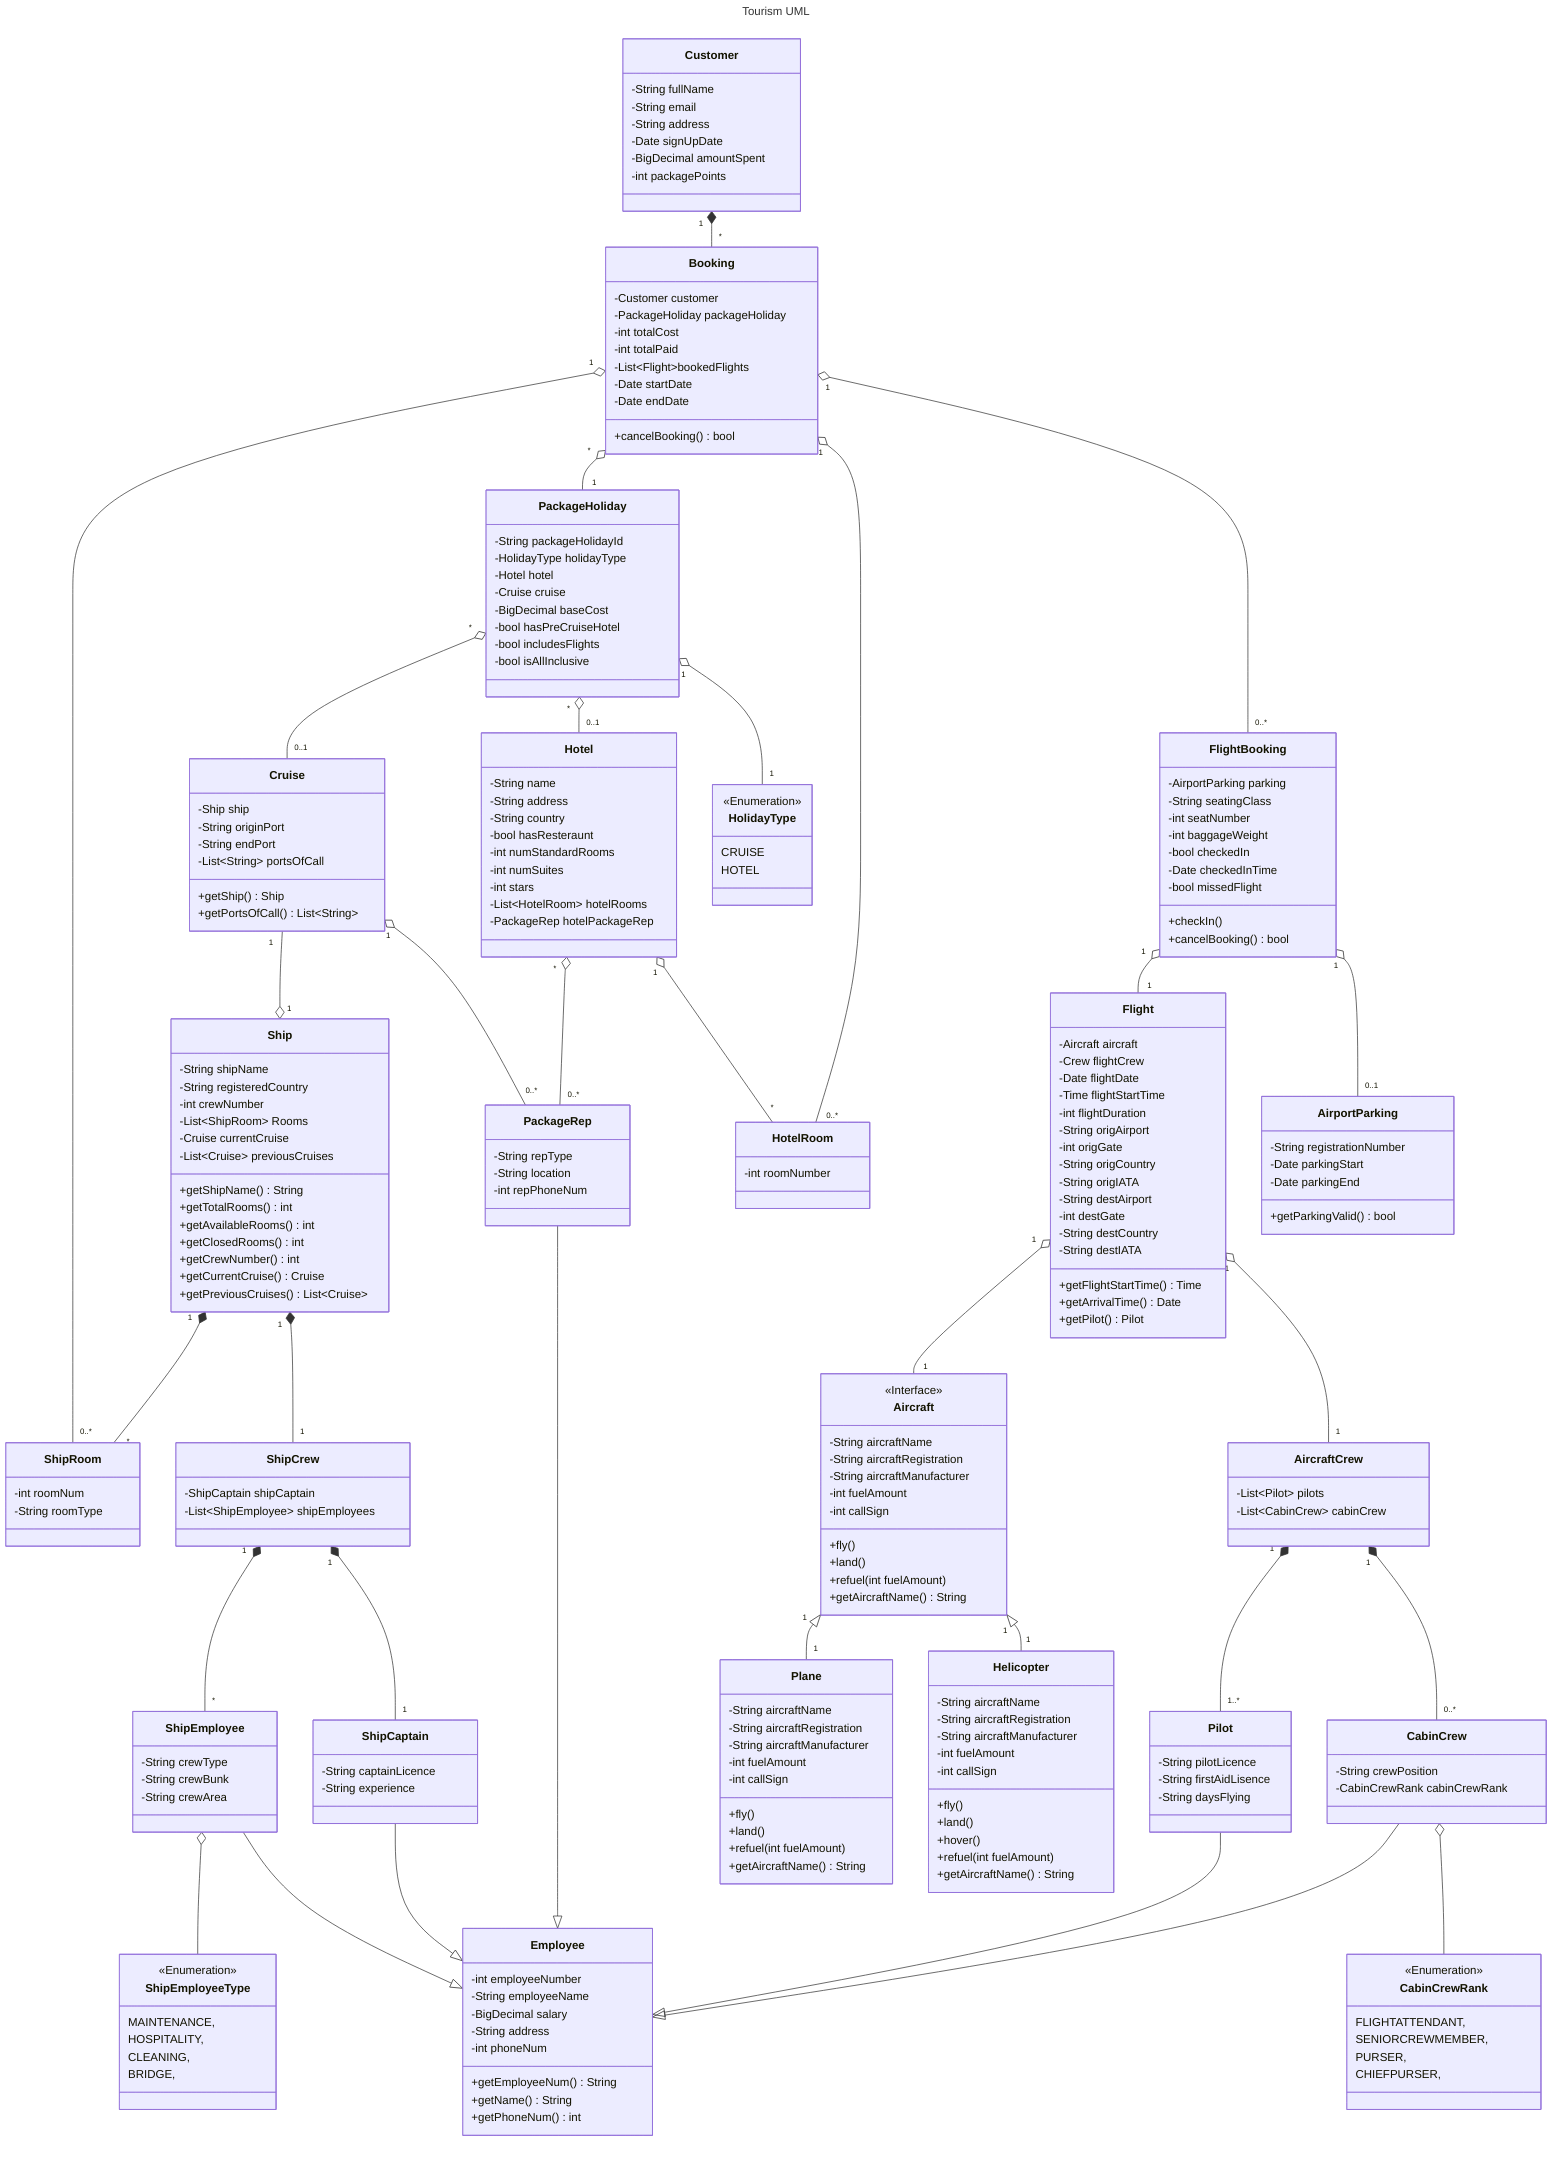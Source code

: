 ---
title: Tourism UML
---

classDiagram
  %% Booking relations
  Customer "1" *-- "*" Booking
  Booking "1" o-- "0..*" ShipRoom
  Booking "*" o-- "1" PackageHoliday
  Booking "1" o-- "0..*" HotelRoom

  %% Package holiday relations
  PackageHoliday "*" o-- "0..1" Cruise
  PackageHoliday "*" o-- "0..1" Hotel
  PackageHoliday "1" o-- "1" HolidayType

  Flight "1" o-- "1" Aircraft 
  Booking "1" o-- "0..*" FlightBooking
  AircraftCrew "1" *-- "1..*" Pilot
  AircraftCrew "1" *-- "0..*" CabinCrew
  Flight "1" o-- "1" AircraftCrew 
  FlightBooking "1" o-- "1" Flight
  FlightBooking "1" o-- "0..1" AirportParking
  Cruise "1" --o "1" Ship


  %% Flight
  Aircraft "1" <|-- "1" Plane
  Aircraft "1" <|-- "1" Helicopter

  Ship "1" *-- "*" ShipRoom
  Ship "1" *-- "1" ShipCrew
  ShipCrew "1" *-- "*" ShipEmployee
  ShipCrew "1" *-- "1" ShipCaptain
  Cruise "1" o-- "0..*" PackageRep

  %% Hotel relations
  Hotel "*" o-- "0..*" PackageRep
  Hotel "1" o-- "*" HotelRoom

  %% Employee relations
  Pilot --|> Employee
  CabinCrew --|> Employee
  CabinCrew o-- CabinCrewRank
  ShipEmployee o-- ShipEmployeeType
  ShipEmployee --|> Employee
  ShipCaptain --|> Employee
  PackageRep --|> Employee

  %% Booking classes
  class Customer{
    -String fullName
    -String email
    -String address
    -Date signUpDate
    -BigDecimal amountSpent
    -int packagePoints
  }
  class Booking{
    -Customer customer
    -PackageHoliday packageHoliday
    -int totalCost
    -int totalPaid
    -List~Flight~bookedFlights 
    -Date startDate
    -Date endDate
    +cancelBooking() bool
  }
  class PackageHoliday{
    -String packageHolidayId
    -HolidayType holidayType
    -Hotel hotel
    -Cruise cruise
    -BigDecimal baseCost
    -bool hasPreCruiseHotel
    -bool includesFlights
    -bool isAllInclusive
  }
  class AirportParking{
    -String registrationNumber
    -Date parkingStart
    -Date parkingEnd
    +getParkingValid() bool
  }
  class FlightBooking{
    -AirportParking parking
    -String seatingClass
    -int seatNumber
    -int baggageWeight
    -bool checkedIn
    -Date checkedInTime
    -bool missedFlight
    +checkIn()
    +cancelBooking() bool
  }

  %% Transport classes
  class Flight{
    -Aircraft aircraft
    -Crew flightCrew
    -Date flightDate
    -Time flightStartTime
    -int flightDuration
    -String origAirport
    -int origGate
    -String origCountry
    -String origIATA
    -String destAirport
    -int destGate
    -String destCountry
    -String destIATA
    +getFlightStartTime() Time
    +getArrivalTime() Date
    +getPilot() Pilot
  }
  class Cruise{
    -Ship ship
    -String originPort
    -String endPort
    -List~String~ portsOfCall
    +getShip() Ship
    +getPortsOfCall() List~String~
  }
  class ShipRoom{
    -int roomNum
    -String roomType
  }
  class Ship{
    -String shipName
    -String registeredCountry
    -int crewNumber
    -List~ShipRoom~ Rooms
    -Cruise currentCruise
    -List~Cruise~ previousCruises
    +getShipName() String
    +getTotalRooms() int
    +getAvailableRooms() int
    +getClosedRooms() int
    +getCrewNumber() int
    +getCurrentCruise() Cruise
    +getPreviousCruises() List~Cruise~
  }
  class Aircraft{
    <<Interface>>
    -String aircraftName
    -String aircraftRegistration
    -String aircraftManufacturer
    -int fuelAmount
    -int callSign
    +fly()
    +land()
    +refuel(int fuelAmount)
    +getAircraftName() String
  }
  class Helicopter{
    -String aircraftName
    -String aircraftRegistration
    -String aircraftManufacturer
    -int fuelAmount
    -int callSign
    +fly()
    +land()
    +hover()
    +refuel(int fuelAmount)
    +getAircraftName() String
  }
  class Plane{
    -String aircraftName
    -String aircraftRegistration
    -String aircraftManufacturer
    -int fuelAmount
    -int callSign
    +fly()
    +land()
    +refuel(int fuelAmount)
    +getAircraftName() String
  }

  class HotelRoom{
    -int roomNumber
  }

  %% Hotel classes
  class Hotel{
    -String name
    -String address
    -String country
    -bool hasResteraunt 
    -int numStandardRooms
    -int numSuites
    -int stars
    -List~HotelRoom~ hotelRooms
    -PackageRep hotelPackageRep
  }

  %% Employee classes
  class Employee{
    -int employeeNumber
    -String employeeName
    -BigDecimal salary
    -String address
    -int phoneNum
    +getEmployeeNum() String
    +getName() String
    +getPhoneNum() int
  }
  class AircraftCrew{
    -List~Pilot~ pilots
    -List~CabinCrew~ cabinCrew 
  }
  class ShipCrew{
    -ShipCaptain shipCaptain
    -List~ShipEmployee~ shipEmployees
  }
  class CabinCrew{
    -String crewPosition
    -CabinCrewRank cabinCrewRank
  }
  class Pilot{
    -String pilotLicence 
    -String firstAidLisence
    -String daysFlying
  }
  class ShipEmployee{
    -String crewType
    -String crewBunk
    -String crewArea
  }
  class ShipCaptain{
    -String captainLicence
    -String experience
  }
  class PackageRep{
    -String repType
    -String location
    -int repPhoneNum
  }
  class CabinCrewRank{
    <<Enumeration>>
    FLIGHTATTENDANT,
    SENIORCREWMEMBER,
    PURSER,
    CHIEFPURSER,
  }
  class ShipEmployeeType{
    <<Enumeration>>
    MAINTENANCE,
    HOSPITALITY,
    CLEANING,
    BRIDGE,
  }
  class HolidayType{
    <<Enumeration>>
    CRUISE
    HOTEL
  }